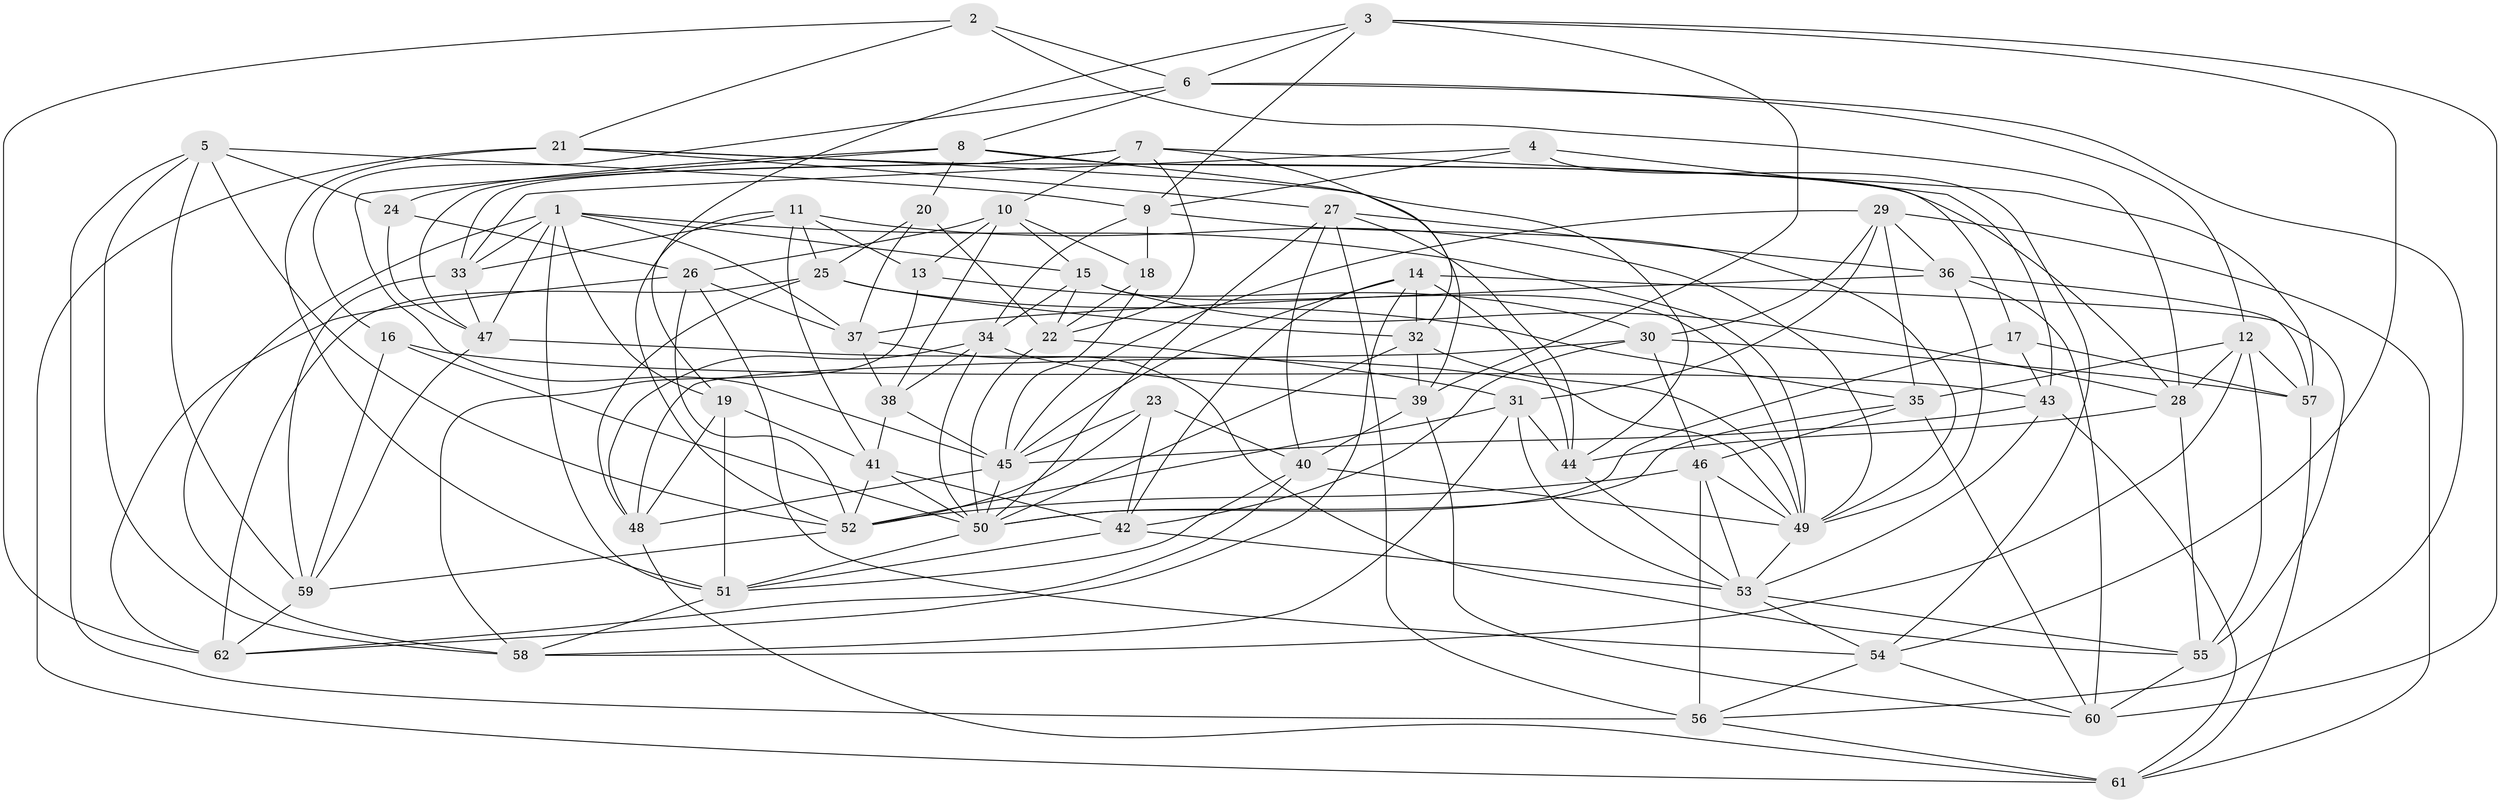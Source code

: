// original degree distribution, {4: 1.0}
// Generated by graph-tools (version 1.1) at 2025/46/03/06/25 01:46:57]
// undirected, 62 vertices, 185 edges
graph export_dot {
graph [start="1"]
  node [color=gray90,style=filled];
  1;
  2;
  3;
  4;
  5;
  6;
  7;
  8;
  9;
  10;
  11;
  12;
  13;
  14;
  15;
  16;
  17;
  18;
  19;
  20;
  21;
  22;
  23;
  24;
  25;
  26;
  27;
  28;
  29;
  30;
  31;
  32;
  33;
  34;
  35;
  36;
  37;
  38;
  39;
  40;
  41;
  42;
  43;
  44;
  45;
  46;
  47;
  48;
  49;
  50;
  51;
  52;
  53;
  54;
  55;
  56;
  57;
  58;
  59;
  60;
  61;
  62;
  1 -- 15 [weight=1.0];
  1 -- 19 [weight=1.0];
  1 -- 33 [weight=1.0];
  1 -- 37 [weight=1.0];
  1 -- 47 [weight=1.0];
  1 -- 49 [weight=1.0];
  1 -- 51 [weight=1.0];
  1 -- 58 [weight=1.0];
  2 -- 6 [weight=1.0];
  2 -- 21 [weight=1.0];
  2 -- 28 [weight=1.0];
  2 -- 62 [weight=1.0];
  3 -- 6 [weight=1.0];
  3 -- 9 [weight=1.0];
  3 -- 19 [weight=1.0];
  3 -- 39 [weight=1.0];
  3 -- 54 [weight=1.0];
  3 -- 60 [weight=1.0];
  4 -- 9 [weight=1.0];
  4 -- 33 [weight=1.0];
  4 -- 43 [weight=1.0];
  4 -- 54 [weight=1.0];
  5 -- 9 [weight=1.0];
  5 -- 24 [weight=1.0];
  5 -- 52 [weight=1.0];
  5 -- 56 [weight=1.0];
  5 -- 58 [weight=1.0];
  5 -- 59 [weight=1.0];
  6 -- 8 [weight=1.0];
  6 -- 12 [weight=1.0];
  6 -- 16 [weight=1.0];
  6 -- 56 [weight=1.0];
  7 -- 10 [weight=1.0];
  7 -- 22 [weight=1.0];
  7 -- 32 [weight=1.0];
  7 -- 33 [weight=1.0];
  7 -- 47 [weight=1.0];
  7 -- 57 [weight=1.0];
  8 -- 17 [weight=1.0];
  8 -- 20 [weight=1.0];
  8 -- 24 [weight=1.0];
  8 -- 39 [weight=1.0];
  8 -- 45 [weight=1.0];
  9 -- 18 [weight=1.0];
  9 -- 34 [weight=1.0];
  9 -- 49 [weight=1.0];
  10 -- 13 [weight=1.0];
  10 -- 15 [weight=1.0];
  10 -- 18 [weight=1.0];
  10 -- 26 [weight=1.0];
  10 -- 38 [weight=1.0];
  11 -- 13 [weight=1.0];
  11 -- 25 [weight=1.0];
  11 -- 33 [weight=1.0];
  11 -- 41 [weight=1.0];
  11 -- 49 [weight=1.0];
  11 -- 52 [weight=1.0];
  12 -- 28 [weight=1.0];
  12 -- 35 [weight=1.0];
  12 -- 55 [weight=1.0];
  12 -- 57 [weight=1.0];
  12 -- 58 [weight=1.0];
  13 -- 30 [weight=1.0];
  13 -- 58 [weight=1.0];
  14 -- 32 [weight=1.0];
  14 -- 42 [weight=1.0];
  14 -- 44 [weight=1.0];
  14 -- 45 [weight=1.0];
  14 -- 55 [weight=1.0];
  14 -- 62 [weight=1.0];
  15 -- 22 [weight=1.0];
  15 -- 28 [weight=1.0];
  15 -- 34 [weight=1.0];
  15 -- 49 [weight=1.0];
  16 -- 43 [weight=1.0];
  16 -- 50 [weight=1.0];
  16 -- 59 [weight=1.0];
  17 -- 43 [weight=1.0];
  17 -- 50 [weight=1.0];
  17 -- 57 [weight=1.0];
  18 -- 22 [weight=1.0];
  18 -- 45 [weight=1.0];
  19 -- 41 [weight=1.0];
  19 -- 48 [weight=1.0];
  19 -- 51 [weight=2.0];
  20 -- 22 [weight=1.0];
  20 -- 25 [weight=1.0];
  20 -- 37 [weight=1.0];
  21 -- 27 [weight=1.0];
  21 -- 28 [weight=1.0];
  21 -- 44 [weight=1.0];
  21 -- 51 [weight=1.0];
  21 -- 61 [weight=1.0];
  22 -- 31 [weight=1.0];
  22 -- 50 [weight=1.0];
  23 -- 40 [weight=1.0];
  23 -- 42 [weight=1.0];
  23 -- 45 [weight=1.0];
  23 -- 52 [weight=1.0];
  24 -- 26 [weight=1.0];
  24 -- 47 [weight=1.0];
  25 -- 32 [weight=1.0];
  25 -- 35 [weight=1.0];
  25 -- 48 [weight=1.0];
  25 -- 62 [weight=1.0];
  26 -- 37 [weight=1.0];
  26 -- 52 [weight=1.0];
  26 -- 54 [weight=1.0];
  26 -- 62 [weight=1.0];
  27 -- 36 [weight=1.0];
  27 -- 40 [weight=1.0];
  27 -- 44 [weight=1.0];
  27 -- 50 [weight=1.0];
  27 -- 56 [weight=1.0];
  28 -- 44 [weight=1.0];
  28 -- 55 [weight=1.0];
  29 -- 30 [weight=1.0];
  29 -- 31 [weight=1.0];
  29 -- 35 [weight=1.0];
  29 -- 36 [weight=1.0];
  29 -- 45 [weight=1.0];
  29 -- 61 [weight=1.0];
  30 -- 42 [weight=1.0];
  30 -- 46 [weight=1.0];
  30 -- 48 [weight=1.0];
  30 -- 57 [weight=1.0];
  31 -- 44 [weight=1.0];
  31 -- 52 [weight=1.0];
  31 -- 53 [weight=1.0];
  31 -- 58 [weight=1.0];
  32 -- 39 [weight=1.0];
  32 -- 49 [weight=1.0];
  32 -- 50 [weight=1.0];
  33 -- 47 [weight=1.0];
  33 -- 59 [weight=1.0];
  34 -- 38 [weight=1.0];
  34 -- 39 [weight=1.0];
  34 -- 48 [weight=1.0];
  34 -- 50 [weight=1.0];
  35 -- 46 [weight=1.0];
  35 -- 50 [weight=1.0];
  35 -- 60 [weight=1.0];
  36 -- 37 [weight=1.0];
  36 -- 49 [weight=1.0];
  36 -- 57 [weight=1.0];
  36 -- 60 [weight=1.0];
  37 -- 38 [weight=1.0];
  37 -- 55 [weight=1.0];
  38 -- 41 [weight=1.0];
  38 -- 45 [weight=2.0];
  39 -- 40 [weight=1.0];
  39 -- 60 [weight=1.0];
  40 -- 49 [weight=1.0];
  40 -- 51 [weight=1.0];
  40 -- 62 [weight=1.0];
  41 -- 42 [weight=1.0];
  41 -- 50 [weight=1.0];
  41 -- 52 [weight=1.0];
  42 -- 51 [weight=1.0];
  42 -- 53 [weight=1.0];
  43 -- 45 [weight=1.0];
  43 -- 53 [weight=1.0];
  43 -- 61 [weight=1.0];
  44 -- 53 [weight=1.0];
  45 -- 48 [weight=1.0];
  45 -- 50 [weight=1.0];
  46 -- 49 [weight=1.0];
  46 -- 52 [weight=1.0];
  46 -- 53 [weight=1.0];
  46 -- 56 [weight=1.0];
  47 -- 49 [weight=1.0];
  47 -- 59 [weight=1.0];
  48 -- 61 [weight=1.0];
  49 -- 53 [weight=1.0];
  50 -- 51 [weight=1.0];
  51 -- 58 [weight=1.0];
  52 -- 59 [weight=1.0];
  53 -- 54 [weight=1.0];
  53 -- 55 [weight=1.0];
  54 -- 56 [weight=1.0];
  54 -- 60 [weight=1.0];
  55 -- 60 [weight=1.0];
  56 -- 61 [weight=1.0];
  57 -- 61 [weight=1.0];
  59 -- 62 [weight=1.0];
}
